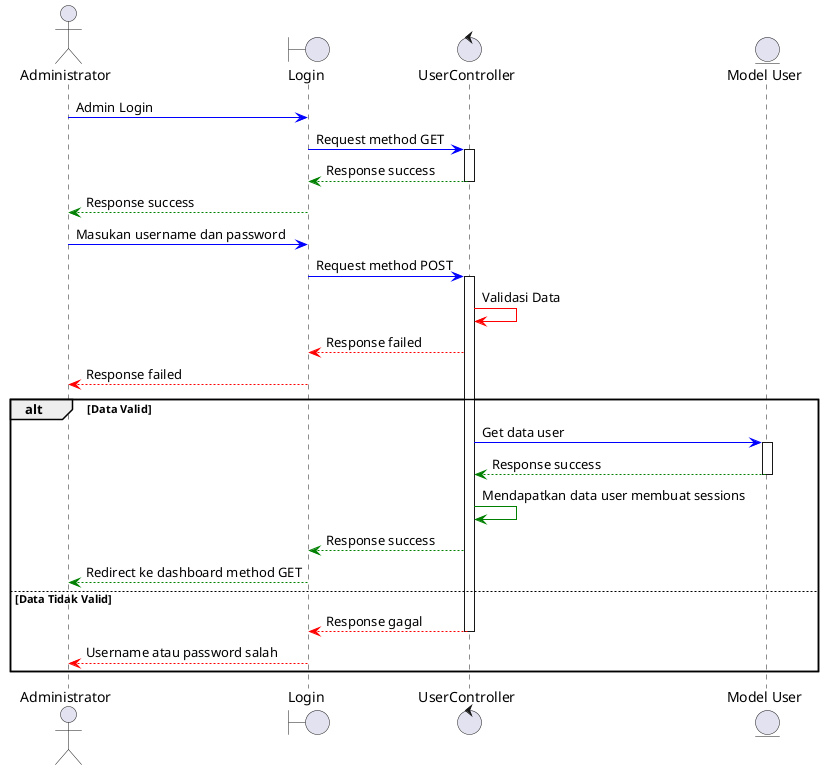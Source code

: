 @startuml

actor Administrator as admin
boundary "Login" as login
control "UserController" as controller
entity "Model User" as model

admin -[#Blue]> login : Admin Login

login -[#Blue]> controller: Request method GET

activate controller 
controller --[#Green]> login : Response success
deactivate controller
login --[#Green]> admin : Response success

admin -[#Blue]> login : Masukan username dan password
login -[#Blue]> controller : Request method POST


activate controller
controller -[#Red]> controller: Validasi Data
controller --[#Red]> login : Response failed
login --[#Red]> admin : Response failed

alt Data Valid 
    controller -[#Blue]> model: Get data user
    activate model
    model --[#Green]> controller: Response success
    deactivate model
    controller -[#Green]> controller : Mendapatkan data user membuat sessions
    controller --[#Green]> login: Response success
    login --[#Green]> admin: Redirect ke dashboard method GET
    
else Data Tidak Valid
    controller --[#Red]> login: Response gagal
    deactivate controller
    login --[#Red]> admin: Username atau password salah
    deactivate controller
end

@enduml
